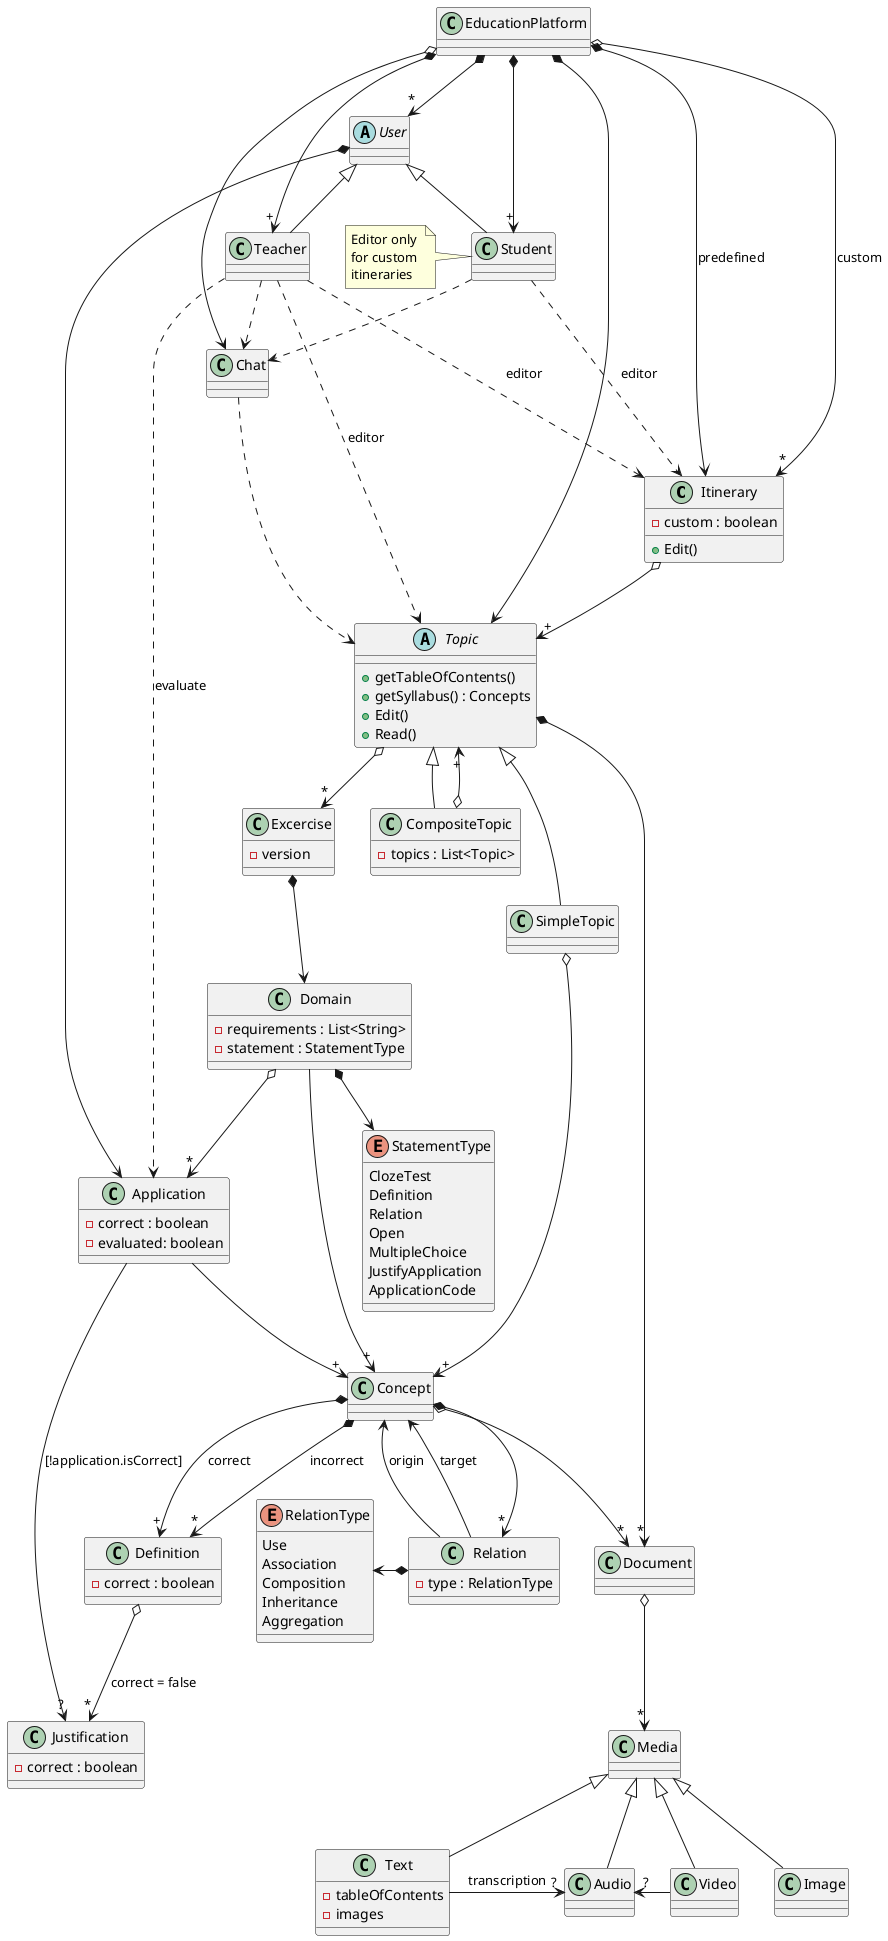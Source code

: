 @startuml EducationPlatformDomain

class Itinerary {
    - custom : boolean
    + Edit()
}

abstract Topic{
    + getTableOfContents()
    + getSyllabus() : Concepts
    + Edit()
    + Read()
}

Topic *--> "*" Document



class SimpleTopic{
}

class CompositeTopic{
    - topics : List<Topic> 
}

class Excercise {
    - version
}

class Domain {
    - requirements : List<String>
}

class Application {
    - correct : boolean
    - evaluated: boolean
}

class Domain {
    - statement : StatementType
}

enum StatementType {
    ClozeTest
    Definition
    Relation
    Open
    MultipleChoice
    JustifyApplication
    ApplicationCode
}

class Text {
    - tableOfContents
    - images
}

class Concept {
}

class Definition {
    - correct : boolean
}

class Justification {
    - correct : boolean
}

class Document{

}

class Media {

}

EducationPlatform *--> "*" User

abstract User{}
 
User <|-- Teacher
User <|-- Student

EducationPlatform *--> "+" Teacher
EducationPlatform *--> "+" Student
EducationPlatform *--> Topic
EducationPlatform *--> Itinerary : predefined
EducationPlatform o--> "*" Itinerary : custom
EducationPlatform o--> Chat
Chat ..> Topic

Teacher ..> Chat
Student ..> Chat

Teacher ..> Application :evaluate
User *--> Application

Excercise *--> Domain

'Domain o-->"*" Application: requirements
Application -->"+" Concept

Application --> "?" Justification : [!application.isCorrect]

Domain -->"+" Concept
Domain o-->"*" Application

Domain *--> StatementType


Teacher ..> Topic : editor
Teacher ..> Itinerary : editor
Student ...> Itinerary : editor
note left of Student
    Editor only
    for custom 
    itineraries
    end note
'Student ...> Custom : editor




Topic <|-- CompositeTopic
Topic <|-- SimpleTopic
CompositeTopic o--> "+" Topic

'Itinerary <|-- Custom
'Itinerary <|-- Predefined

Itinerary o--> "+" Topic
'Predefined o--> "+" Topic


SimpleTopic o--> "+" Concept
Document o--> "*" Media
Concept *--> "+" Definition : correct
Concept *--> "*" Definition : incorrect
Relation *-left-> RelationType
Concept *--> "*" Relation
Relation --> Concept : origin

enum RelationType {
    Use
    Association
    Composition
    Inheritance
    Aggregation
} 

class Relation {
    - type : RelationType
}


Relation --> Concept : target
Definition o-->"*" Justification :correct = false

'Justification o-->"+" Justification


Media <|-- Audio
Media <|-- Video
Video -left-> "?" Audio 

Media <|-- Image
Media <|-- Text

Text -right-> "?" Audio : transcription

Concept o--> "*" Document

Topic o--> "*" Excercise


@enduml